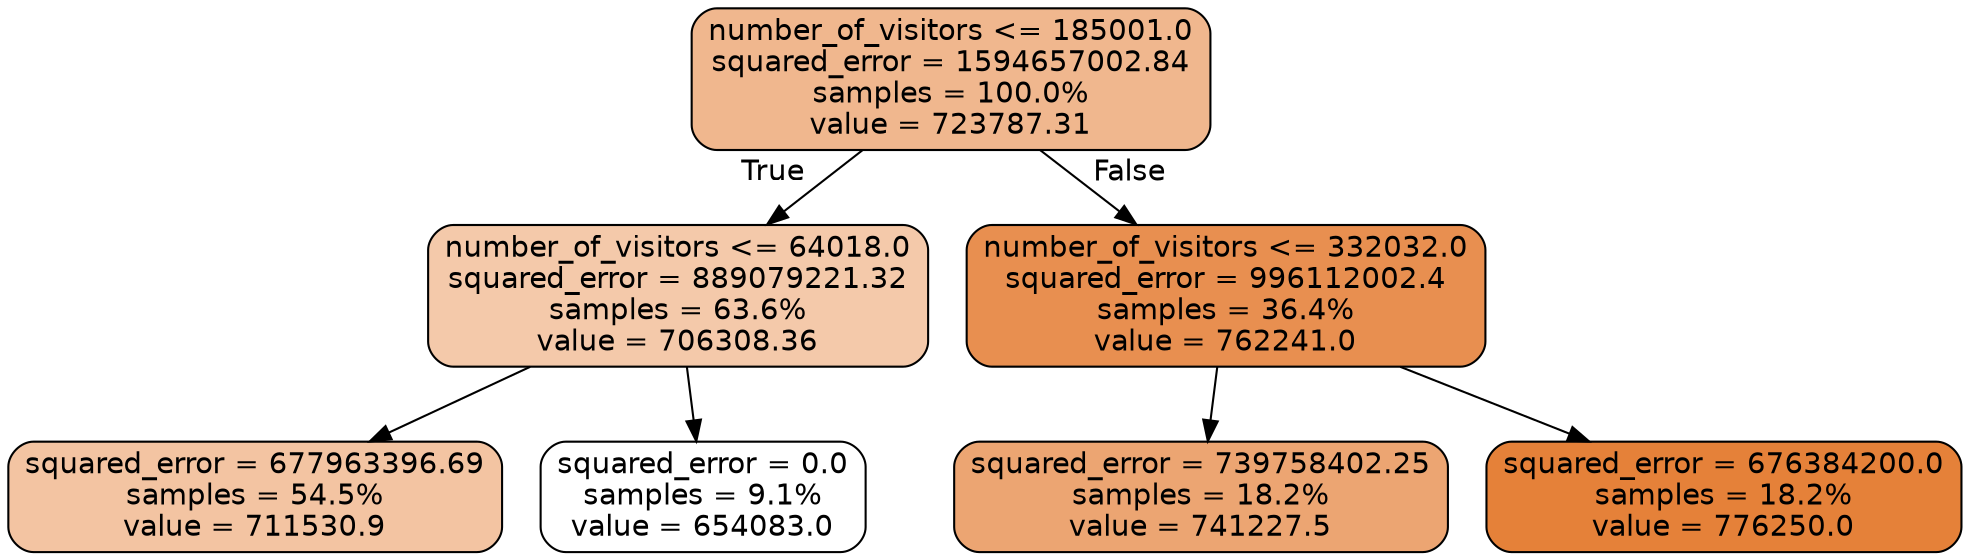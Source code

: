 digraph Tree {
node [shape=box, style="filled, rounded", color="black", fontname="helvetica"] ;
edge [fontname="helvetica"] ;
0 [label="number_of_visitors <= 185001.0\nsquared_error = 1594657002.84\nsamples = 100.0%\nvalue = 723787.31", fillcolor="#f0b78e"] ;
1 [label="number_of_visitors <= 64018.0\nsquared_error = 889079221.32\nsamples = 63.6%\nvalue = 706308.36", fillcolor="#f4c9aa"] ;
0 -> 1 [labeldistance=2.5, labelangle=45, headlabel="True"] ;
2 [label="squared_error = 677963396.69\nsamples = 54.5%\nvalue = 711530.9", fillcolor="#f3c4a2"] ;
1 -> 2 ;
3 [label="squared_error = 0.0\nsamples = 9.1%\nvalue = 654083.0", fillcolor="#ffffff"] ;
1 -> 3 ;
4 [label="number_of_visitors <= 332032.0\nsquared_error = 996112002.4\nsamples = 36.4%\nvalue = 762241.0", fillcolor="#e88f50"] ;
0 -> 4 [labeldistance=2.5, labelangle=-45, headlabel="False"] ;
5 [label="squared_error = 739758402.25\nsamples = 18.2%\nvalue = 741227.5", fillcolor="#eca572"] ;
4 -> 5 ;
6 [label="squared_error = 676384200.0\nsamples = 18.2%\nvalue = 776250.0", fillcolor="#e58139"] ;
4 -> 6 ;
}
